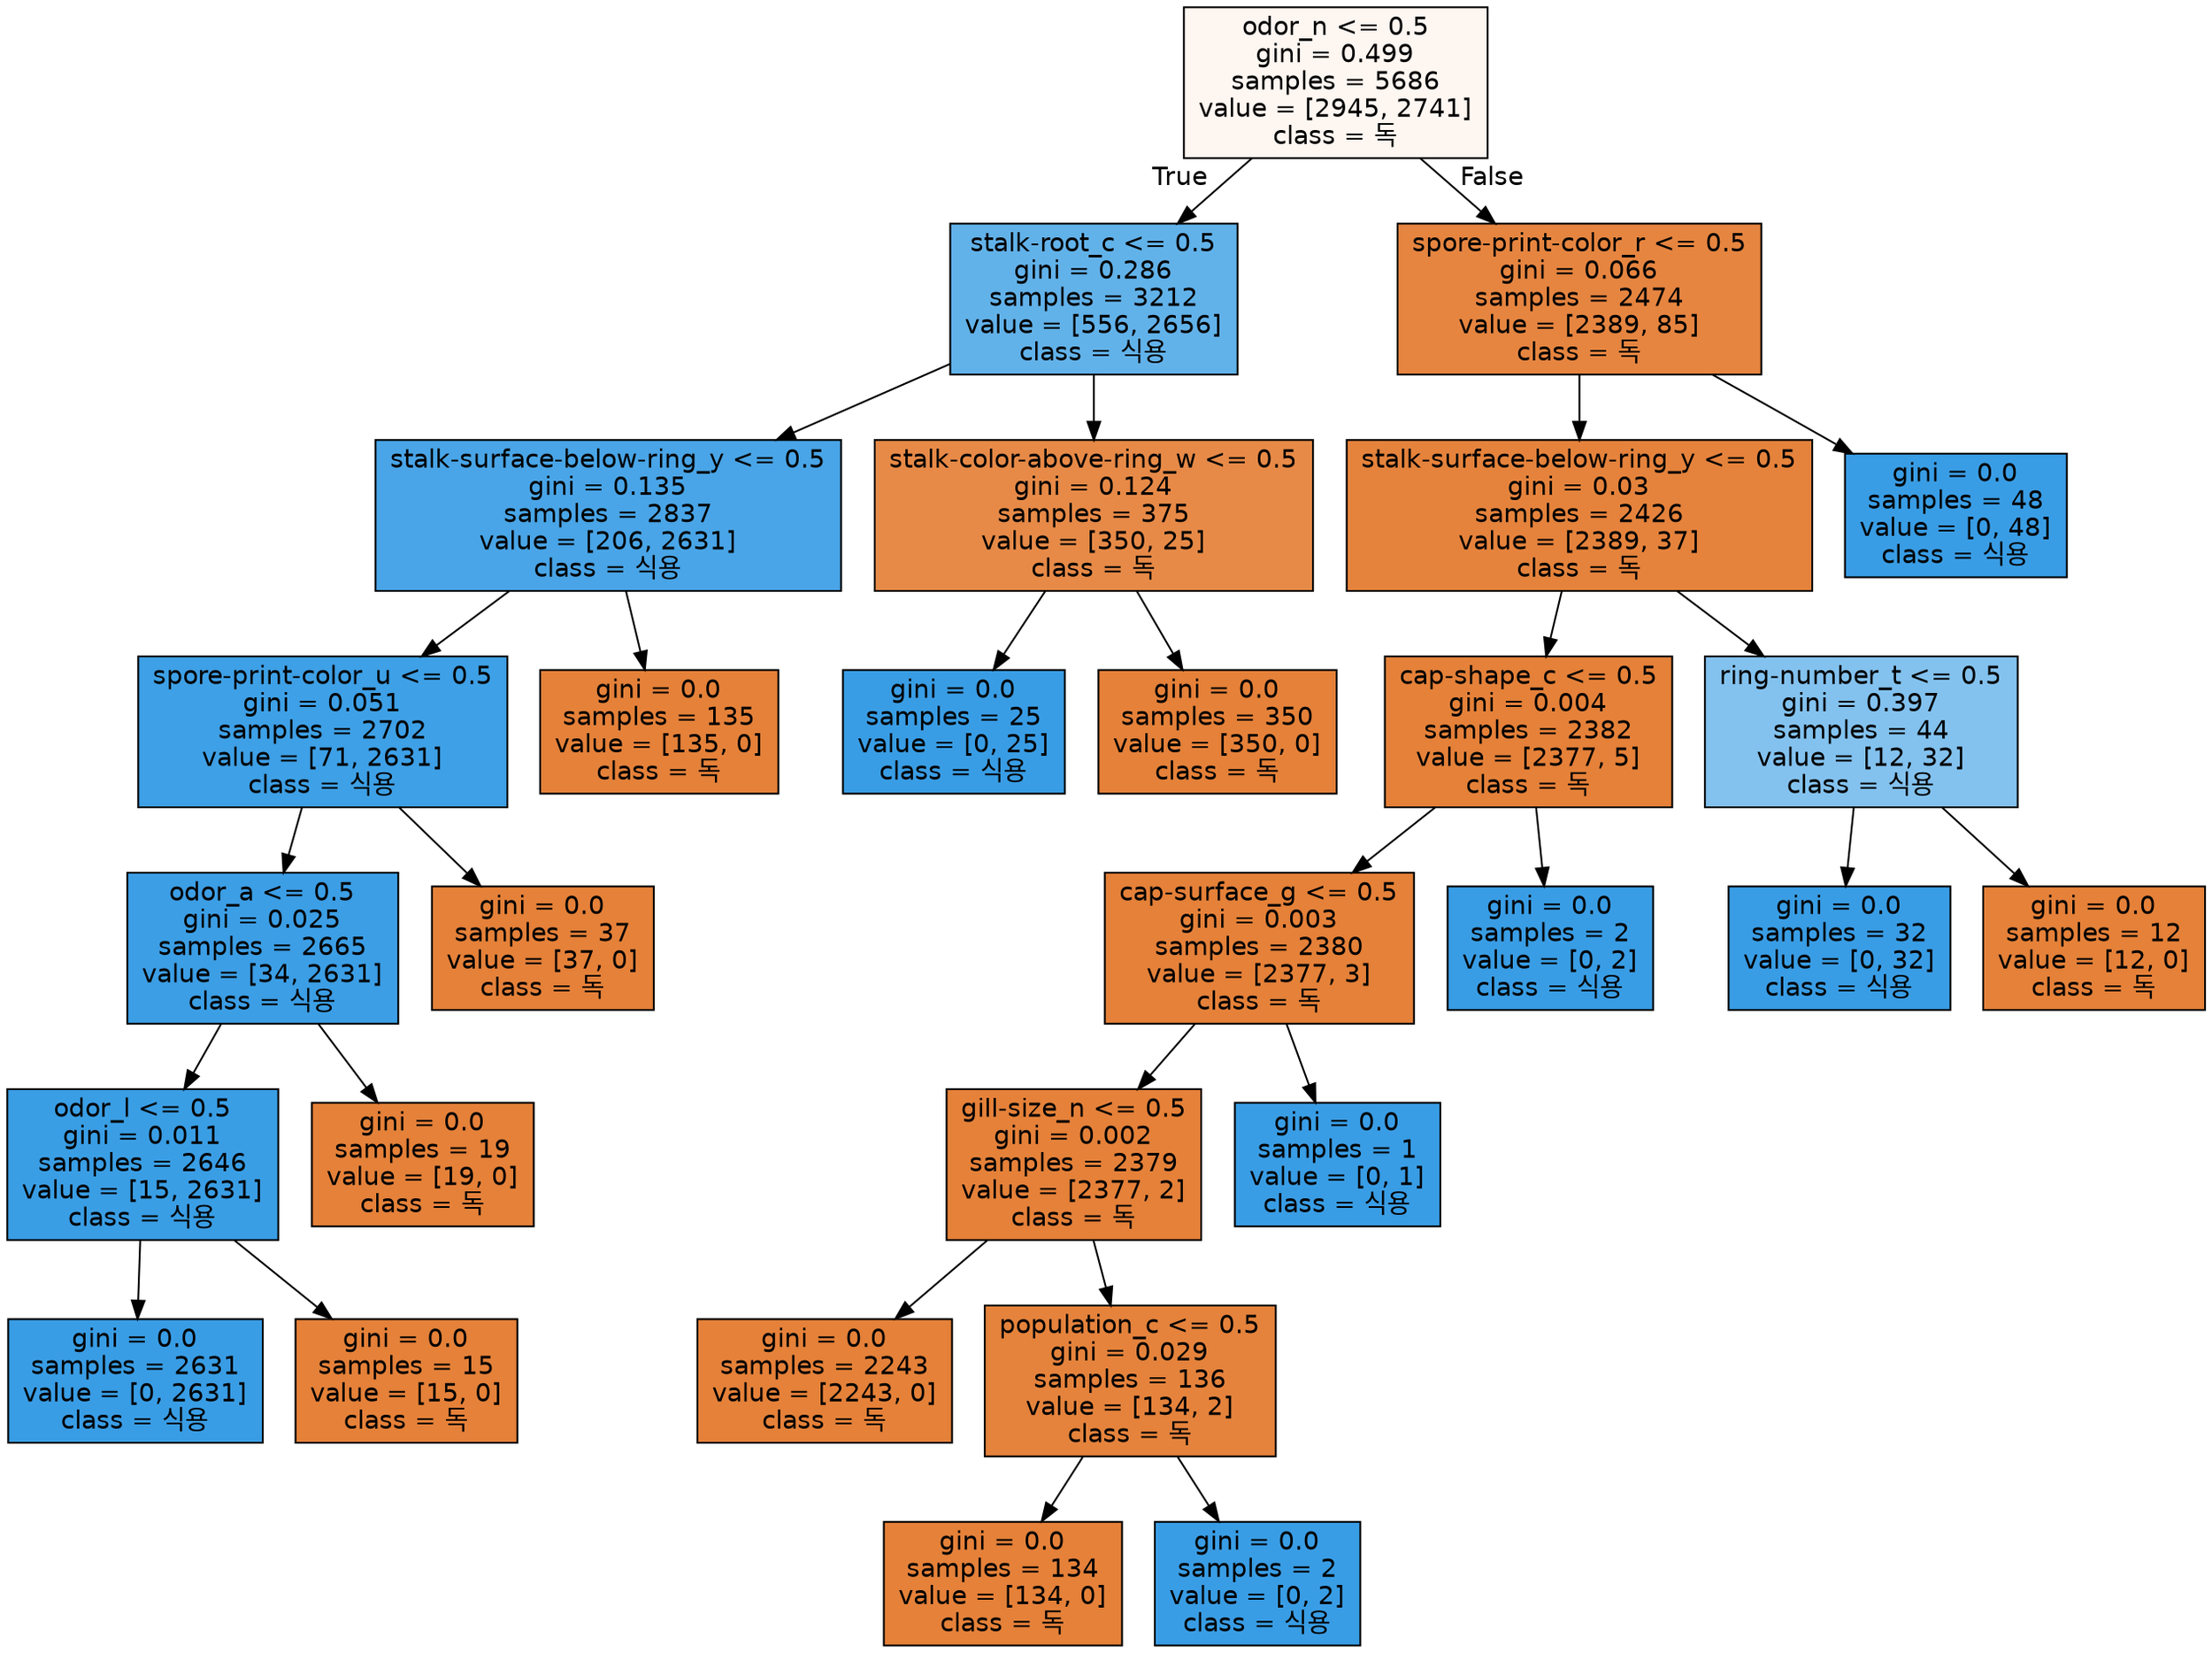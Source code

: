 digraph Tree {
node [shape=box, style="filled", color="black", fontname="helvetica"] ;
edge [fontname="helvetica"] ;
0 [label="odor_n <= 0.5\ngini = 0.499\nsamples = 5686\nvalue = [2945, 2741]\nclass = 독", fillcolor="#fdf6f1"] ;
1 [label="stalk-root_c <= 0.5\ngini = 0.286\nsamples = 3212\nvalue = [556, 2656]\nclass = 식용", fillcolor="#62b2ea"] ;
0 -> 1 [labeldistance=2.5, labelangle=45, headlabel="True"] ;
2 [label="stalk-surface-below-ring_y <= 0.5\ngini = 0.135\nsamples = 2837\nvalue = [206, 2631]\nclass = 식용", fillcolor="#49a5e7"] ;
1 -> 2 ;
3 [label="spore-print-color_u <= 0.5\ngini = 0.051\nsamples = 2702\nvalue = [71, 2631]\nclass = 식용", fillcolor="#3ea0e6"] ;
2 -> 3 ;
4 [label="odor_a <= 0.5\ngini = 0.025\nsamples = 2665\nvalue = [34, 2631]\nclass = 식용", fillcolor="#3c9ee5"] ;
3 -> 4 ;
5 [label="odor_l <= 0.5\ngini = 0.011\nsamples = 2646\nvalue = [15, 2631]\nclass = 식용", fillcolor="#3a9ee5"] ;
4 -> 5 ;
6 [label="gini = 0.0\nsamples = 2631\nvalue = [0, 2631]\nclass = 식용", fillcolor="#399de5"] ;
5 -> 6 ;
7 [label="gini = 0.0\nsamples = 15\nvalue = [15, 0]\nclass = 독", fillcolor="#e58139"] ;
5 -> 7 ;
8 [label="gini = 0.0\nsamples = 19\nvalue = [19, 0]\nclass = 독", fillcolor="#e58139"] ;
4 -> 8 ;
9 [label="gini = 0.0\nsamples = 37\nvalue = [37, 0]\nclass = 독", fillcolor="#e58139"] ;
3 -> 9 ;
10 [label="gini = 0.0\nsamples = 135\nvalue = [135, 0]\nclass = 독", fillcolor="#e58139"] ;
2 -> 10 ;
11 [label="stalk-color-above-ring_w <= 0.5\ngini = 0.124\nsamples = 375\nvalue = [350, 25]\nclass = 독", fillcolor="#e78a47"] ;
1 -> 11 ;
12 [label="gini = 0.0\nsamples = 25\nvalue = [0, 25]\nclass = 식용", fillcolor="#399de5"] ;
11 -> 12 ;
13 [label="gini = 0.0\nsamples = 350\nvalue = [350, 0]\nclass = 독", fillcolor="#e58139"] ;
11 -> 13 ;
14 [label="spore-print-color_r <= 0.5\ngini = 0.066\nsamples = 2474\nvalue = [2389, 85]\nclass = 독", fillcolor="#e68540"] ;
0 -> 14 [labeldistance=2.5, labelangle=-45, headlabel="False"] ;
15 [label="stalk-surface-below-ring_y <= 0.5\ngini = 0.03\nsamples = 2426\nvalue = [2389, 37]\nclass = 독", fillcolor="#e5833c"] ;
14 -> 15 ;
16 [label="cap-shape_c <= 0.5\ngini = 0.004\nsamples = 2382\nvalue = [2377, 5]\nclass = 독", fillcolor="#e58139"] ;
15 -> 16 ;
17 [label="cap-surface_g <= 0.5\ngini = 0.003\nsamples = 2380\nvalue = [2377, 3]\nclass = 독", fillcolor="#e58139"] ;
16 -> 17 ;
18 [label="gill-size_n <= 0.5\ngini = 0.002\nsamples = 2379\nvalue = [2377, 2]\nclass = 독", fillcolor="#e58139"] ;
17 -> 18 ;
19 [label="gini = 0.0\nsamples = 2243\nvalue = [2243, 0]\nclass = 독", fillcolor="#e58139"] ;
18 -> 19 ;
20 [label="population_c <= 0.5\ngini = 0.029\nsamples = 136\nvalue = [134, 2]\nclass = 독", fillcolor="#e5833c"] ;
18 -> 20 ;
21 [label="gini = 0.0\nsamples = 134\nvalue = [134, 0]\nclass = 독", fillcolor="#e58139"] ;
20 -> 21 ;
22 [label="gini = 0.0\nsamples = 2\nvalue = [0, 2]\nclass = 식용", fillcolor="#399de5"] ;
20 -> 22 ;
23 [label="gini = 0.0\nsamples = 1\nvalue = [0, 1]\nclass = 식용", fillcolor="#399de5"] ;
17 -> 23 ;
24 [label="gini = 0.0\nsamples = 2\nvalue = [0, 2]\nclass = 식용", fillcolor="#399de5"] ;
16 -> 24 ;
25 [label="ring-number_t <= 0.5\ngini = 0.397\nsamples = 44\nvalue = [12, 32]\nclass = 식용", fillcolor="#83c2ef"] ;
15 -> 25 ;
26 [label="gini = 0.0\nsamples = 32\nvalue = [0, 32]\nclass = 식용", fillcolor="#399de5"] ;
25 -> 26 ;
27 [label="gini = 0.0\nsamples = 12\nvalue = [12, 0]\nclass = 독", fillcolor="#e58139"] ;
25 -> 27 ;
28 [label="gini = 0.0\nsamples = 48\nvalue = [0, 48]\nclass = 식용", fillcolor="#399de5"] ;
14 -> 28 ;
}